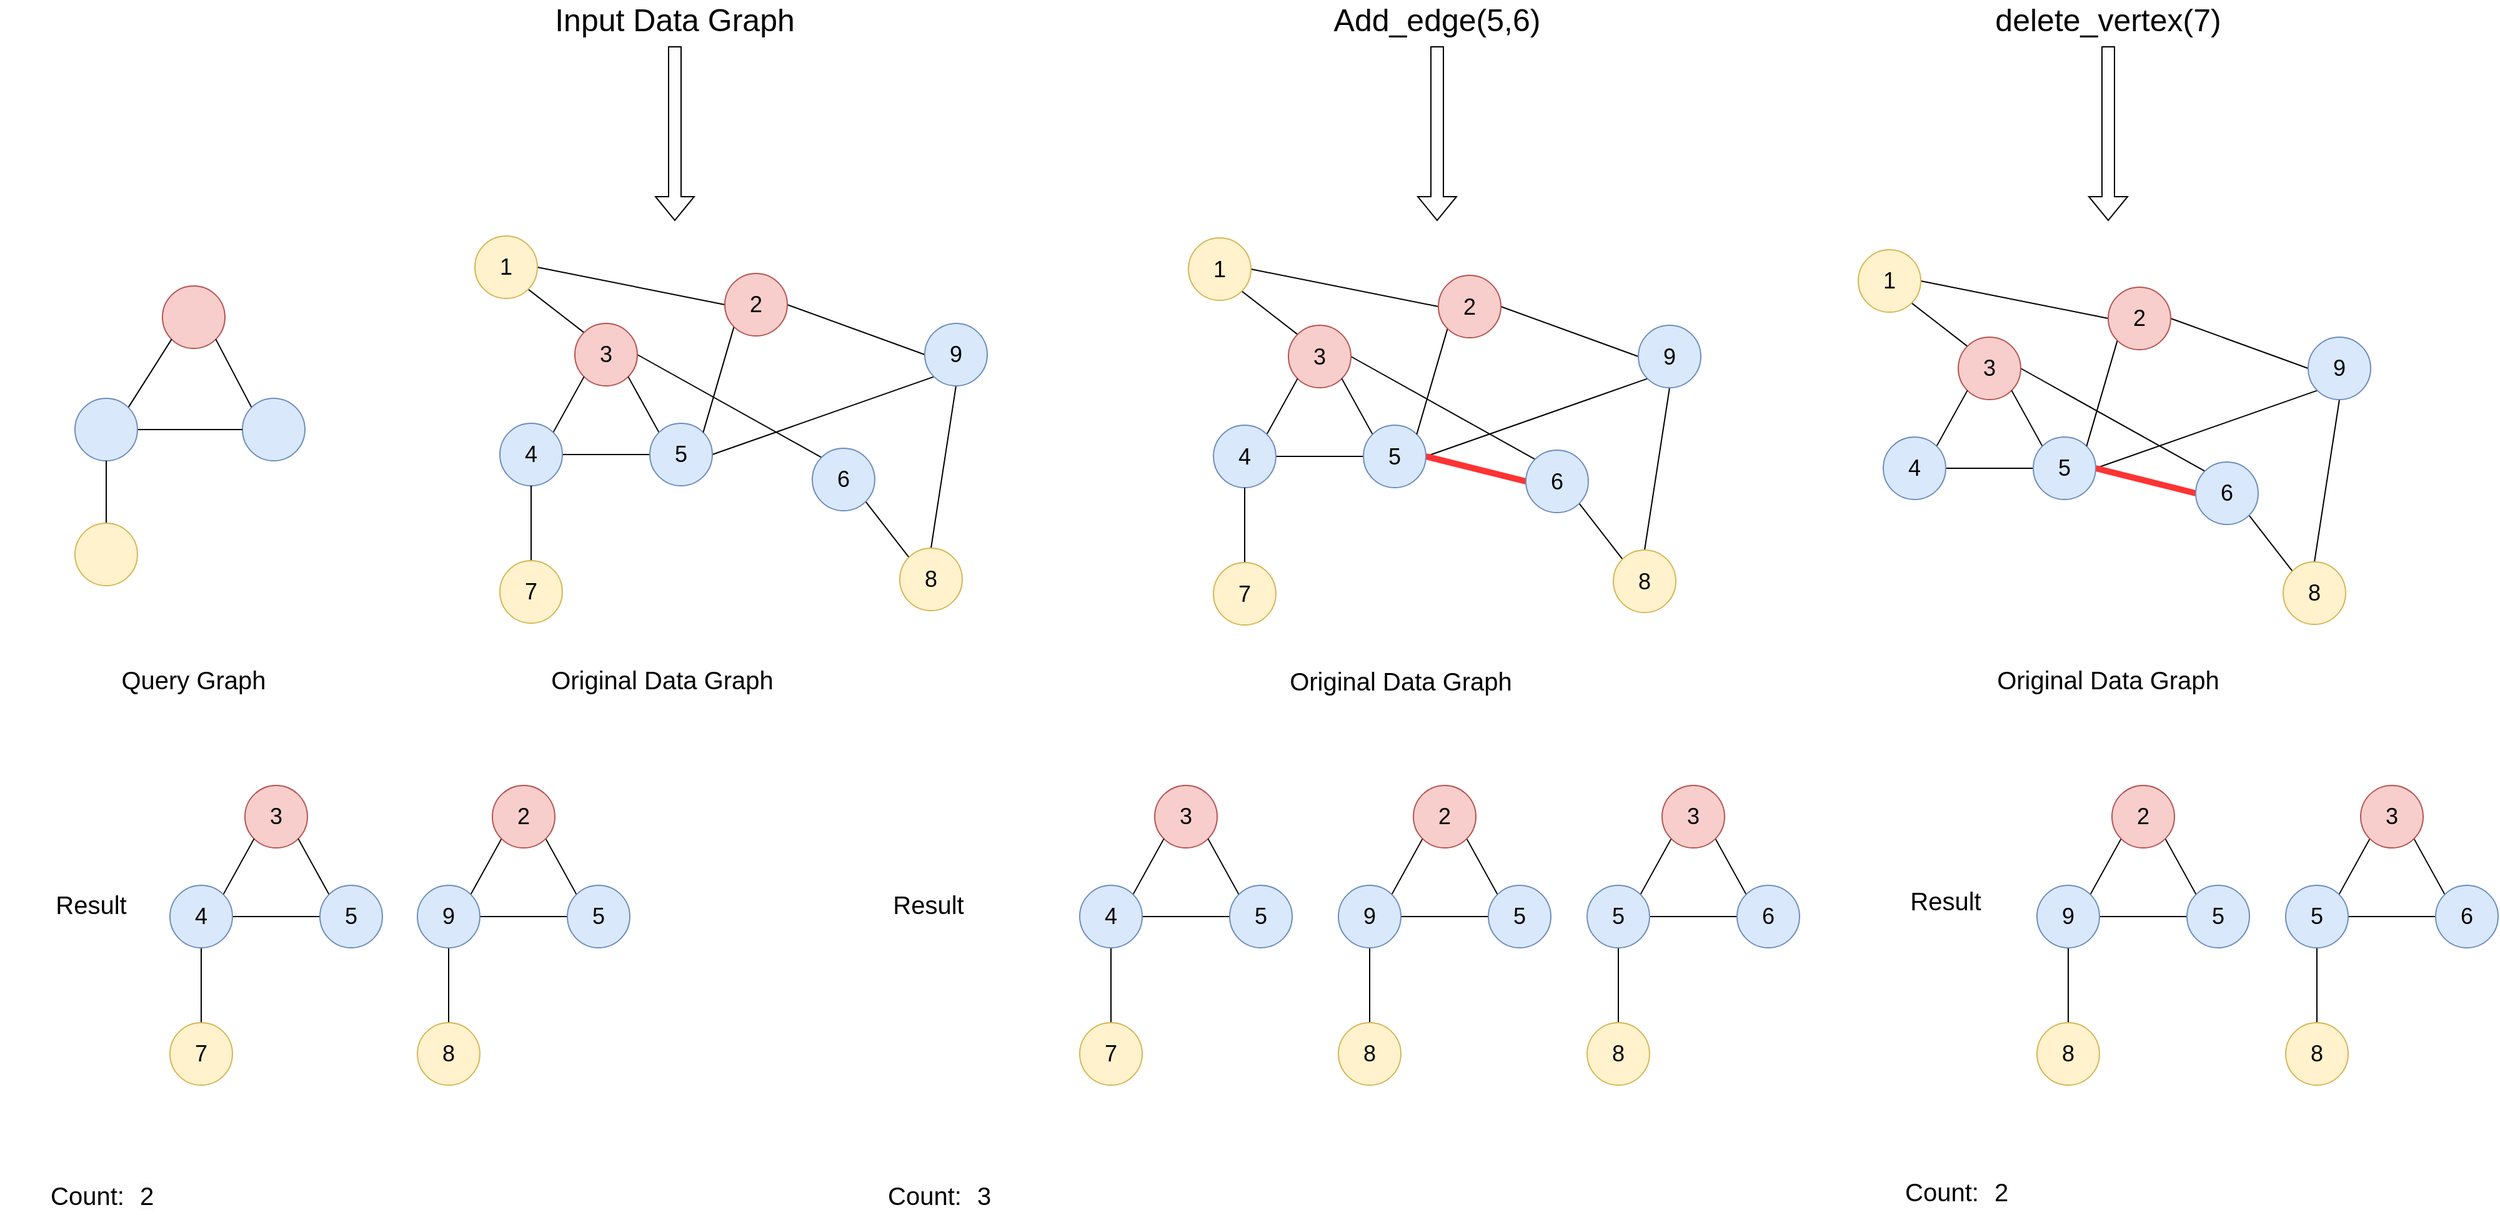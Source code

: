 <mxfile version="24.7.5">
  <diagram name="第 1 页" id="2A8hfoUkHPLYK8lWaR0H">
    <mxGraphModel dx="943" dy="705" grid="1" gridSize="10" guides="1" tooltips="1" connect="1" arrows="1" fold="1" page="1" pageScale="1" pageWidth="827" pageHeight="1169" math="0" shadow="0">
      <root>
        <mxCell id="0" />
        <mxCell id="1" parent="0" />
        <mxCell id="3sjhn8kAWHoQyI4SQKc3-1" value="" style="ellipse;whiteSpace=wrap;html=1;aspect=fixed;fillColor=#f8cecc;strokeColor=#b85450;" parent="1" vertex="1">
          <mxGeometry x="300" y="230" width="50" height="50" as="geometry" />
        </mxCell>
        <mxCell id="3sjhn8kAWHoQyI4SQKc3-6" style="rounded=0;orthogonalLoop=1;jettySize=auto;html=1;exitX=0;exitY=0;exitDx=0;exitDy=0;entryX=1;entryY=1;entryDx=0;entryDy=0;endArrow=none;endFill=0;" parent="1" source="3sjhn8kAWHoQyI4SQKc3-2" target="3sjhn8kAWHoQyI4SQKc3-1" edge="1">
          <mxGeometry relative="1" as="geometry" />
        </mxCell>
        <mxCell id="3sjhn8kAWHoQyI4SQKc3-2" value="" style="ellipse;whiteSpace=wrap;html=1;aspect=fixed;fillColor=#dae8fc;strokeColor=#6c8ebf;" parent="1" vertex="1">
          <mxGeometry x="364" y="320" width="50" height="50" as="geometry" />
        </mxCell>
        <mxCell id="3sjhn8kAWHoQyI4SQKc3-5" style="edgeStyle=orthogonalEdgeStyle;rounded=0;orthogonalLoop=1;jettySize=auto;html=1;exitX=1;exitY=0.5;exitDx=0;exitDy=0;entryX=0;entryY=0.5;entryDx=0;entryDy=0;endArrow=none;endFill=0;" parent="1" source="3sjhn8kAWHoQyI4SQKc3-4" target="3sjhn8kAWHoQyI4SQKc3-2" edge="1">
          <mxGeometry relative="1" as="geometry" />
        </mxCell>
        <mxCell id="3sjhn8kAWHoQyI4SQKc3-7" style="rounded=0;orthogonalLoop=1;jettySize=auto;html=1;exitX=1;exitY=0;exitDx=0;exitDy=0;entryX=0;entryY=1;entryDx=0;entryDy=0;endArrow=none;endFill=0;" parent="1" source="3sjhn8kAWHoQyI4SQKc3-4" target="3sjhn8kAWHoQyI4SQKc3-1" edge="1">
          <mxGeometry relative="1" as="geometry" />
        </mxCell>
        <mxCell id="3sjhn8kAWHoQyI4SQKc3-4" value="" style="ellipse;whiteSpace=wrap;html=1;aspect=fixed;fillColor=#dae8fc;strokeColor=#6c8ebf;" parent="1" vertex="1">
          <mxGeometry x="230" y="320" width="50" height="50" as="geometry" />
        </mxCell>
        <mxCell id="3sjhn8kAWHoQyI4SQKc3-9" style="edgeStyle=orthogonalEdgeStyle;rounded=0;orthogonalLoop=1;jettySize=auto;html=1;exitX=0.5;exitY=0;exitDx=0;exitDy=0;entryX=0.5;entryY=1;entryDx=0;entryDy=0;endArrow=none;endFill=0;" parent="1" source="3sjhn8kAWHoQyI4SQKc3-8" target="3sjhn8kAWHoQyI4SQKc3-4" edge="1">
          <mxGeometry relative="1" as="geometry" />
        </mxCell>
        <mxCell id="3sjhn8kAWHoQyI4SQKc3-8" value="" style="ellipse;whiteSpace=wrap;html=1;aspect=fixed;fillColor=#fff2cc;strokeColor=#d6b656;" parent="1" vertex="1">
          <mxGeometry x="230" y="420" width="50" height="50" as="geometry" />
        </mxCell>
        <mxCell id="3sjhn8kAWHoQyI4SQKc3-24" style="rounded=0;orthogonalLoop=1;jettySize=auto;html=1;exitX=1;exitY=0.5;exitDx=0;exitDy=0;entryX=0;entryY=0;entryDx=0;entryDy=0;endArrow=none;endFill=0;" parent="1" source="3sjhn8kAWHoQyI4SQKc3-11" target="3sjhn8kAWHoQyI4SQKc3-22" edge="1">
          <mxGeometry relative="1" as="geometry" />
        </mxCell>
        <mxCell id="3sjhn8kAWHoQyI4SQKc3-28" style="rounded=0;orthogonalLoop=1;jettySize=auto;html=1;exitX=0;exitY=0;exitDx=0;exitDy=0;entryX=1;entryY=1;entryDx=0;entryDy=0;endArrow=none;endFill=0;" parent="1" source="3sjhn8kAWHoQyI4SQKc3-11" target="3sjhn8kAWHoQyI4SQKc3-27" edge="1">
          <mxGeometry relative="1" as="geometry" />
        </mxCell>
        <mxCell id="3sjhn8kAWHoQyI4SQKc3-11" value="&lt;span style=&quot;font-size: 18px;&quot;&gt;3&lt;/span&gt;" style="ellipse;whiteSpace=wrap;html=1;aspect=fixed;fillColor=#f8cecc;strokeColor=#b85450;" parent="1" vertex="1">
          <mxGeometry x="630" y="260" width="50" height="50" as="geometry" />
        </mxCell>
        <mxCell id="3sjhn8kAWHoQyI4SQKc3-14" style="edgeStyle=orthogonalEdgeStyle;rounded=0;orthogonalLoop=1;jettySize=auto;html=1;exitX=1;exitY=0.5;exitDx=0;exitDy=0;entryX=0;entryY=0.5;entryDx=0;entryDy=0;endArrow=none;endFill=0;" parent="1" source="3sjhn8kAWHoQyI4SQKc3-12" target="3sjhn8kAWHoQyI4SQKc3-13" edge="1">
          <mxGeometry relative="1" as="geometry" />
        </mxCell>
        <mxCell id="3sjhn8kAWHoQyI4SQKc3-17" style="rounded=0;orthogonalLoop=1;jettySize=auto;html=1;exitX=1;exitY=0;exitDx=0;exitDy=0;entryX=0;entryY=1;entryDx=0;entryDy=0;endArrow=none;endFill=0;" parent="1" source="3sjhn8kAWHoQyI4SQKc3-12" target="3sjhn8kAWHoQyI4SQKc3-11" edge="1">
          <mxGeometry relative="1" as="geometry" />
        </mxCell>
        <mxCell id="3sjhn8kAWHoQyI4SQKc3-12" value="&lt;span style=&quot;font-size: 18px;&quot;&gt;4&lt;/span&gt;" style="ellipse;whiteSpace=wrap;html=1;aspect=fixed;fillColor=#dae8fc;strokeColor=#6c8ebf;" parent="1" vertex="1">
          <mxGeometry x="570" y="340" width="50" height="50" as="geometry" />
        </mxCell>
        <mxCell id="3sjhn8kAWHoQyI4SQKc3-15" style="rounded=0;orthogonalLoop=1;jettySize=auto;html=1;exitX=0;exitY=0;exitDx=0;exitDy=0;entryX=1;entryY=1;entryDx=0;entryDy=0;endArrow=none;endFill=0;" parent="1" source="3sjhn8kAWHoQyI4SQKc3-13" target="3sjhn8kAWHoQyI4SQKc3-11" edge="1">
          <mxGeometry relative="1" as="geometry" />
        </mxCell>
        <mxCell id="3sjhn8kAWHoQyI4SQKc3-44" style="rounded=0;orthogonalLoop=1;jettySize=auto;html=1;exitX=1;exitY=0.5;exitDx=0;exitDy=0;entryX=0;entryY=1;entryDx=0;entryDy=0;endArrow=none;endFill=0;" parent="1" source="3sjhn8kAWHoQyI4SQKc3-13" target="3sjhn8kAWHoQyI4SQKc3-42" edge="1">
          <mxGeometry relative="1" as="geometry" />
        </mxCell>
        <mxCell id="3sjhn8kAWHoQyI4SQKc3-13" value="&lt;span style=&quot;font-size: 18px;&quot;&gt;5&lt;/span&gt;" style="ellipse;whiteSpace=wrap;html=1;aspect=fixed;fillColor=#dae8fc;strokeColor=#6c8ebf;" parent="1" vertex="1">
          <mxGeometry x="690" y="340" width="50" height="50" as="geometry" />
        </mxCell>
        <mxCell id="3sjhn8kAWHoQyI4SQKc3-19" style="edgeStyle=orthogonalEdgeStyle;rounded=0;orthogonalLoop=1;jettySize=auto;html=1;exitX=0.5;exitY=0;exitDx=0;exitDy=0;entryX=0.5;entryY=1;entryDx=0;entryDy=0;endArrow=none;endFill=0;" parent="1" source="3sjhn8kAWHoQyI4SQKc3-18" target="3sjhn8kAWHoQyI4SQKc3-12" edge="1">
          <mxGeometry relative="1" as="geometry" />
        </mxCell>
        <mxCell id="3sjhn8kAWHoQyI4SQKc3-18" value="&lt;span style=&quot;font-size: 18px;&quot;&gt;7&lt;/span&gt;" style="ellipse;whiteSpace=wrap;html=1;aspect=fixed;fillColor=#fff2cc;strokeColor=#d6b656;" parent="1" vertex="1">
          <mxGeometry x="570" y="450" width="50" height="50" as="geometry" />
        </mxCell>
        <mxCell id="3sjhn8kAWHoQyI4SQKc3-144" style="rounded=0;orthogonalLoop=1;jettySize=auto;html=1;exitX=0;exitY=0;exitDx=0;exitDy=0;entryX=1;entryY=1;entryDx=0;entryDy=0;endArrow=none;endFill=0;" parent="1" source="3sjhn8kAWHoQyI4SQKc3-20" target="3sjhn8kAWHoQyI4SQKc3-22" edge="1">
          <mxGeometry relative="1" as="geometry" />
        </mxCell>
        <mxCell id="3sjhn8kAWHoQyI4SQKc3-145" style="rounded=0;orthogonalLoop=1;jettySize=auto;html=1;exitX=0.5;exitY=0;exitDx=0;exitDy=0;entryX=0.5;entryY=1;entryDx=0;entryDy=0;endArrow=none;endFill=0;" parent="1" source="3sjhn8kAWHoQyI4SQKc3-20" target="3sjhn8kAWHoQyI4SQKc3-42" edge="1">
          <mxGeometry relative="1" as="geometry" />
        </mxCell>
        <mxCell id="3sjhn8kAWHoQyI4SQKc3-20" value="&lt;span style=&quot;font-size: 18px;&quot;&gt;8&lt;/span&gt;" style="ellipse;whiteSpace=wrap;html=1;aspect=fixed;fillColor=#fff2cc;strokeColor=#d6b656;" parent="1" vertex="1">
          <mxGeometry x="890" y="440" width="50" height="50" as="geometry" />
        </mxCell>
        <mxCell id="3sjhn8kAWHoQyI4SQKc3-22" value="&lt;span style=&quot;font-size: 18px;&quot;&gt;6&lt;/span&gt;" style="ellipse;whiteSpace=wrap;html=1;aspect=fixed;fillColor=#dae8fc;strokeColor=#6c8ebf;" parent="1" vertex="1">
          <mxGeometry x="820" y="360" width="50" height="50" as="geometry" />
        </mxCell>
        <mxCell id="3sjhn8kAWHoQyI4SQKc3-25" value="&lt;font style=&quot;font-size: 20px;&quot;&gt;Query Graph&lt;/font&gt;" style="text;html=1;align=center;verticalAlign=middle;whiteSpace=wrap;rounded=0;" parent="1" vertex="1">
          <mxGeometry x="252" y="530" width="146" height="30" as="geometry" />
        </mxCell>
        <mxCell id="3sjhn8kAWHoQyI4SQKc3-26" value="&lt;font style=&quot;font-size: 20px;&quot;&gt;Original Data Graph&lt;/font&gt;" style="text;html=1;align=center;verticalAlign=middle;whiteSpace=wrap;rounded=0;" parent="1" vertex="1">
          <mxGeometry x="600" y="530" width="200" height="30" as="geometry" />
        </mxCell>
        <mxCell id="3sjhn8kAWHoQyI4SQKc3-31" style="rounded=0;orthogonalLoop=1;jettySize=auto;html=1;exitX=1;exitY=0.5;exitDx=0;exitDy=0;entryX=0;entryY=0.5;entryDx=0;entryDy=0;endArrow=none;endFill=0;" parent="1" source="3sjhn8kAWHoQyI4SQKc3-27" target="3sjhn8kAWHoQyI4SQKc3-30" edge="1">
          <mxGeometry relative="1" as="geometry" />
        </mxCell>
        <mxCell id="3sjhn8kAWHoQyI4SQKc3-27" value="&lt;font style=&quot;font-size: 18px;&quot;&gt;1&lt;/font&gt;" style="ellipse;whiteSpace=wrap;html=1;aspect=fixed;fillColor=#fff2cc;strokeColor=#d6b656;" parent="1" vertex="1">
          <mxGeometry x="550" y="190" width="50" height="50" as="geometry" />
        </mxCell>
        <mxCell id="3sjhn8kAWHoQyI4SQKc3-32" style="rounded=0;orthogonalLoop=1;jettySize=auto;html=1;exitX=0;exitY=1;exitDx=0;exitDy=0;entryX=1;entryY=0;entryDx=0;entryDy=0;endArrow=none;endFill=0;" parent="1" source="3sjhn8kAWHoQyI4SQKc3-30" target="3sjhn8kAWHoQyI4SQKc3-13" edge="1">
          <mxGeometry relative="1" as="geometry" />
        </mxCell>
        <mxCell id="3sjhn8kAWHoQyI4SQKc3-43" style="rounded=0;orthogonalLoop=1;jettySize=auto;html=1;exitX=1;exitY=0.5;exitDx=0;exitDy=0;entryX=0;entryY=0.5;entryDx=0;entryDy=0;endArrow=none;endFill=0;" parent="1" source="3sjhn8kAWHoQyI4SQKc3-30" target="3sjhn8kAWHoQyI4SQKc3-42" edge="1">
          <mxGeometry relative="1" as="geometry" />
        </mxCell>
        <mxCell id="3sjhn8kAWHoQyI4SQKc3-30" value="&lt;font style=&quot;font-size: 18px;&quot;&gt;2&lt;/font&gt;" style="ellipse;whiteSpace=wrap;html=1;aspect=fixed;fillColor=#f8cecc;strokeColor=#b85450;" parent="1" vertex="1">
          <mxGeometry x="750" y="220" width="50" height="50" as="geometry" />
        </mxCell>
        <mxCell id="3sjhn8kAWHoQyI4SQKc3-33" value="&lt;font style=&quot;font-size: 20px;&quot;&gt;Result&lt;/font&gt;" style="text;html=1;align=center;verticalAlign=middle;whiteSpace=wrap;rounded=0;" parent="1" vertex="1">
          <mxGeometry x="170" y="710" width="146" height="30" as="geometry" />
        </mxCell>
        <mxCell id="3sjhn8kAWHoQyI4SQKc3-34" value="&lt;span style=&quot;font-size: 18px;&quot;&gt;3&lt;/span&gt;" style="ellipse;whiteSpace=wrap;html=1;aspect=fixed;fillColor=#f8cecc;strokeColor=#b85450;" parent="1" vertex="1">
          <mxGeometry x="366" y="630" width="50" height="50" as="geometry" />
        </mxCell>
        <mxCell id="3sjhn8kAWHoQyI4SQKc3-38" style="edgeStyle=orthogonalEdgeStyle;rounded=0;orthogonalLoop=1;jettySize=auto;html=1;exitX=1;exitY=0.5;exitDx=0;exitDy=0;entryX=0;entryY=0.5;entryDx=0;entryDy=0;endArrow=none;endFill=0;" parent="1" source="3sjhn8kAWHoQyI4SQKc3-35" target="3sjhn8kAWHoQyI4SQKc3-36" edge="1">
          <mxGeometry relative="1" as="geometry" />
        </mxCell>
        <mxCell id="3sjhn8kAWHoQyI4SQKc3-40" style="rounded=0;orthogonalLoop=1;jettySize=auto;html=1;exitX=1;exitY=0;exitDx=0;exitDy=0;entryX=0;entryY=1;entryDx=0;entryDy=0;endArrow=none;endFill=0;" parent="1" source="3sjhn8kAWHoQyI4SQKc3-35" target="3sjhn8kAWHoQyI4SQKc3-34" edge="1">
          <mxGeometry relative="1" as="geometry" />
        </mxCell>
        <mxCell id="3sjhn8kAWHoQyI4SQKc3-41" style="edgeStyle=orthogonalEdgeStyle;rounded=0;orthogonalLoop=1;jettySize=auto;html=1;exitX=0.5;exitY=1;exitDx=0;exitDy=0;endArrow=none;endFill=0;" parent="1" source="3sjhn8kAWHoQyI4SQKc3-35" target="3sjhn8kAWHoQyI4SQKc3-37" edge="1">
          <mxGeometry relative="1" as="geometry" />
        </mxCell>
        <mxCell id="3sjhn8kAWHoQyI4SQKc3-35" value="&lt;span style=&quot;font-size: 18px;&quot;&gt;4&lt;/span&gt;" style="ellipse;whiteSpace=wrap;html=1;aspect=fixed;fillColor=#dae8fc;strokeColor=#6c8ebf;" parent="1" vertex="1">
          <mxGeometry x="306" y="710" width="50" height="50" as="geometry" />
        </mxCell>
        <mxCell id="3sjhn8kAWHoQyI4SQKc3-39" style="rounded=0;orthogonalLoop=1;jettySize=auto;html=1;exitX=0;exitY=0;exitDx=0;exitDy=0;entryX=1;entryY=1;entryDx=0;entryDy=0;endArrow=none;endFill=0;" parent="1" source="3sjhn8kAWHoQyI4SQKc3-36" target="3sjhn8kAWHoQyI4SQKc3-34" edge="1">
          <mxGeometry relative="1" as="geometry" />
        </mxCell>
        <mxCell id="3sjhn8kAWHoQyI4SQKc3-36" value="&lt;span style=&quot;font-size: 18px;&quot;&gt;5&lt;/span&gt;" style="ellipse;whiteSpace=wrap;html=1;aspect=fixed;fillColor=#dae8fc;strokeColor=#6c8ebf;" parent="1" vertex="1">
          <mxGeometry x="426" y="710" width="50" height="50" as="geometry" />
        </mxCell>
        <mxCell id="3sjhn8kAWHoQyI4SQKc3-37" value="&lt;span style=&quot;font-size: 18px;&quot;&gt;7&lt;/span&gt;" style="ellipse;whiteSpace=wrap;html=1;aspect=fixed;fillColor=#fff2cc;strokeColor=#d6b656;" parent="1" vertex="1">
          <mxGeometry x="306" y="820" width="50" height="50" as="geometry" />
        </mxCell>
        <mxCell id="3sjhn8kAWHoQyI4SQKc3-42" value="&lt;span style=&quot;font-size: 18px;&quot;&gt;9&lt;/span&gt;" style="ellipse;whiteSpace=wrap;html=1;aspect=fixed;fillColor=#dae8fc;strokeColor=#6c8ebf;" parent="1" vertex="1">
          <mxGeometry x="910" y="260" width="50" height="50" as="geometry" />
        </mxCell>
        <mxCell id="3sjhn8kAWHoQyI4SQKc3-49" style="edgeStyle=orthogonalEdgeStyle;rounded=0;orthogonalLoop=1;jettySize=auto;html=1;exitX=1;exitY=0.5;exitDx=0;exitDy=0;entryX=0;entryY=0.5;entryDx=0;entryDy=0;endArrow=none;endFill=0;" parent="1" source="3sjhn8kAWHoQyI4SQKc3-45" target="3sjhn8kAWHoQyI4SQKc3-48" edge="1">
          <mxGeometry relative="1" as="geometry" />
        </mxCell>
        <mxCell id="3sjhn8kAWHoQyI4SQKc3-51" style="rounded=0;orthogonalLoop=1;jettySize=auto;html=1;exitX=1;exitY=0;exitDx=0;exitDy=0;entryX=0;entryY=1;entryDx=0;entryDy=0;endArrow=none;endFill=0;" parent="1" source="3sjhn8kAWHoQyI4SQKc3-45" target="3sjhn8kAWHoQyI4SQKc3-47" edge="1">
          <mxGeometry relative="1" as="geometry" />
        </mxCell>
        <mxCell id="3sjhn8kAWHoQyI4SQKc3-52" style="edgeStyle=orthogonalEdgeStyle;rounded=0;orthogonalLoop=1;jettySize=auto;html=1;exitX=0.5;exitY=1;exitDx=0;exitDy=0;entryX=0.5;entryY=0;entryDx=0;entryDy=0;endArrow=none;endFill=0;" parent="1" source="3sjhn8kAWHoQyI4SQKc3-45" target="3sjhn8kAWHoQyI4SQKc3-46" edge="1">
          <mxGeometry relative="1" as="geometry" />
        </mxCell>
        <mxCell id="3sjhn8kAWHoQyI4SQKc3-45" value="&lt;span style=&quot;font-size: 18px;&quot;&gt;9&lt;/span&gt;" style="ellipse;whiteSpace=wrap;html=1;aspect=fixed;fillColor=#dae8fc;strokeColor=#6c8ebf;" parent="1" vertex="1">
          <mxGeometry x="504" y="710" width="50" height="50" as="geometry" />
        </mxCell>
        <mxCell id="3sjhn8kAWHoQyI4SQKc3-46" value="&lt;span style=&quot;font-size: 18px;&quot;&gt;8&lt;/span&gt;" style="ellipse;whiteSpace=wrap;html=1;aspect=fixed;fillColor=#fff2cc;strokeColor=#d6b656;" parent="1" vertex="1">
          <mxGeometry x="504" y="820" width="50" height="50" as="geometry" />
        </mxCell>
        <mxCell id="3sjhn8kAWHoQyI4SQKc3-50" style="rounded=0;orthogonalLoop=1;jettySize=auto;html=1;exitX=1;exitY=1;exitDx=0;exitDy=0;entryX=0;entryY=0;entryDx=0;entryDy=0;endArrow=none;endFill=0;" parent="1" source="3sjhn8kAWHoQyI4SQKc3-47" target="3sjhn8kAWHoQyI4SQKc3-48" edge="1">
          <mxGeometry relative="1" as="geometry" />
        </mxCell>
        <mxCell id="3sjhn8kAWHoQyI4SQKc3-47" value="&lt;font style=&quot;font-size: 18px;&quot;&gt;2&lt;/font&gt;" style="ellipse;whiteSpace=wrap;html=1;aspect=fixed;fillColor=#f8cecc;strokeColor=#b85450;" parent="1" vertex="1">
          <mxGeometry x="564" y="630" width="50" height="50" as="geometry" />
        </mxCell>
        <mxCell id="3sjhn8kAWHoQyI4SQKc3-48" value="&lt;span style=&quot;font-size: 18px;&quot;&gt;5&lt;/span&gt;" style="ellipse;whiteSpace=wrap;html=1;aspect=fixed;fillColor=#dae8fc;strokeColor=#6c8ebf;" parent="1" vertex="1">
          <mxGeometry x="624" y="710" width="50" height="50" as="geometry" />
        </mxCell>
        <mxCell id="3sjhn8kAWHoQyI4SQKc3-53" value="&lt;font style=&quot;font-size: 20px;&quot;&gt;Count:&lt;/font&gt;" style="text;html=1;align=center;verticalAlign=middle;whiteSpace=wrap;rounded=0;" parent="1" vertex="1">
          <mxGeometry x="210" y="943" width="60" height="30" as="geometry" />
        </mxCell>
        <mxCell id="3sjhn8kAWHoQyI4SQKc3-54" value="&lt;span style=&quot;color: rgb(0, 0, 0); font-family: Helvetica; font-size: 20px; font-style: normal; font-variant-ligatures: normal; font-variant-caps: normal; font-weight: 400; letter-spacing: normal; orphans: 2; text-align: center; text-indent: 0px; text-transform: none; widows: 2; word-spacing: 0px; -webkit-text-stroke-width: 0px; white-space: normal; background-color: rgb(251, 251, 251); text-decoration-thickness: initial; text-decoration-style: initial; text-decoration-color: initial; display: inline !important; float: none;&quot;&gt;2&lt;/span&gt;" style="text;whiteSpace=wrap;html=1;" parent="1" vertex="1">
          <mxGeometry x="280" y="940" width="50" height="30" as="geometry" />
        </mxCell>
        <mxCell id="3sjhn8kAWHoQyI4SQKc3-70" value="&lt;font style=&quot;font-size: 20px;&quot;&gt;Original Data Graph&lt;/font&gt;" style="text;html=1;align=center;verticalAlign=middle;whiteSpace=wrap;rounded=0;" parent="1" vertex="1">
          <mxGeometry x="1191" y="530.5" width="200" height="30" as="geometry" />
        </mxCell>
        <mxCell id="3sjhn8kAWHoQyI4SQKc3-78" value="" style="shape=flexArrow;endArrow=classic;html=1;rounded=0;strokeColor=default;" parent="1" edge="1">
          <mxGeometry width="50" height="50" relative="1" as="geometry">
            <mxPoint x="710" y="38" as="sourcePoint" />
            <mxPoint x="710" y="178" as="targetPoint" />
          </mxGeometry>
        </mxCell>
        <mxCell id="3sjhn8kAWHoQyI4SQKc3-79" value="&lt;font style=&quot;font-size: 25px;&quot;&gt;Input Data Graph&lt;/font&gt;" style="text;html=1;align=center;verticalAlign=middle;whiteSpace=wrap;rounded=0;" parent="1" vertex="1">
          <mxGeometry x="610" y="1" width="200" height="30" as="geometry" />
        </mxCell>
        <mxCell id="3sjhn8kAWHoQyI4SQKc3-80" value="" style="shape=flexArrow;endArrow=classic;html=1;rounded=0;strokeColor=default;" parent="1" edge="1">
          <mxGeometry width="50" height="50" relative="1" as="geometry">
            <mxPoint x="1320" y="38" as="sourcePoint" />
            <mxPoint x="1320" y="178" as="targetPoint" />
          </mxGeometry>
        </mxCell>
        <mxCell id="3sjhn8kAWHoQyI4SQKc3-81" value="&lt;font style=&quot;font-size: 25px;&quot;&gt;Add_edge(5,6)&lt;/font&gt;" style="text;html=1;align=center;verticalAlign=middle;whiteSpace=wrap;rounded=0;" parent="1" vertex="1">
          <mxGeometry x="1220" y="1" width="200" height="30" as="geometry" />
        </mxCell>
        <mxCell id="3sjhn8kAWHoQyI4SQKc3-84" value="&lt;font style=&quot;font-size: 20px;&quot;&gt;Result&lt;/font&gt;" style="text;html=1;align=center;verticalAlign=middle;whiteSpace=wrap;rounded=0;" parent="1" vertex="1">
          <mxGeometry x="840" y="710" width="146" height="30" as="geometry" />
        </mxCell>
        <mxCell id="3sjhn8kAWHoQyI4SQKc3-85" value="&lt;span style=&quot;font-size: 18px;&quot;&gt;3&lt;/span&gt;" style="ellipse;whiteSpace=wrap;html=1;aspect=fixed;fillColor=#f8cecc;strokeColor=#b85450;" parent="1" vertex="1">
          <mxGeometry x="1094" y="630" width="50" height="50" as="geometry" />
        </mxCell>
        <mxCell id="3sjhn8kAWHoQyI4SQKc3-86" style="edgeStyle=orthogonalEdgeStyle;rounded=0;orthogonalLoop=1;jettySize=auto;html=1;exitX=1;exitY=0.5;exitDx=0;exitDy=0;entryX=0;entryY=0.5;entryDx=0;entryDy=0;endArrow=none;endFill=0;" parent="1" source="3sjhn8kAWHoQyI4SQKc3-89" target="3sjhn8kAWHoQyI4SQKc3-91" edge="1">
          <mxGeometry relative="1" as="geometry" />
        </mxCell>
        <mxCell id="3sjhn8kAWHoQyI4SQKc3-87" style="rounded=0;orthogonalLoop=1;jettySize=auto;html=1;exitX=1;exitY=0;exitDx=0;exitDy=0;entryX=0;entryY=1;entryDx=0;entryDy=0;endArrow=none;endFill=0;" parent="1" source="3sjhn8kAWHoQyI4SQKc3-89" target="3sjhn8kAWHoQyI4SQKc3-85" edge="1">
          <mxGeometry relative="1" as="geometry" />
        </mxCell>
        <mxCell id="3sjhn8kAWHoQyI4SQKc3-88" style="edgeStyle=orthogonalEdgeStyle;rounded=0;orthogonalLoop=1;jettySize=auto;html=1;exitX=0.5;exitY=1;exitDx=0;exitDy=0;endArrow=none;endFill=0;" parent="1" source="3sjhn8kAWHoQyI4SQKc3-89" target="3sjhn8kAWHoQyI4SQKc3-92" edge="1">
          <mxGeometry relative="1" as="geometry" />
        </mxCell>
        <mxCell id="3sjhn8kAWHoQyI4SQKc3-89" value="&lt;span style=&quot;font-size: 18px;&quot;&gt;4&lt;/span&gt;" style="ellipse;whiteSpace=wrap;html=1;aspect=fixed;fillColor=#dae8fc;strokeColor=#6c8ebf;" parent="1" vertex="1">
          <mxGeometry x="1034" y="710" width="50" height="50" as="geometry" />
        </mxCell>
        <mxCell id="3sjhn8kAWHoQyI4SQKc3-90" style="rounded=0;orthogonalLoop=1;jettySize=auto;html=1;exitX=0;exitY=0;exitDx=0;exitDy=0;entryX=1;entryY=1;entryDx=0;entryDy=0;endArrow=none;endFill=0;" parent="1" source="3sjhn8kAWHoQyI4SQKc3-91" target="3sjhn8kAWHoQyI4SQKc3-85" edge="1">
          <mxGeometry relative="1" as="geometry" />
        </mxCell>
        <mxCell id="3sjhn8kAWHoQyI4SQKc3-91" value="&lt;span style=&quot;font-size: 18px;&quot;&gt;5&lt;/span&gt;" style="ellipse;whiteSpace=wrap;html=1;aspect=fixed;fillColor=#dae8fc;strokeColor=#6c8ebf;" parent="1" vertex="1">
          <mxGeometry x="1154" y="710" width="50" height="50" as="geometry" />
        </mxCell>
        <mxCell id="3sjhn8kAWHoQyI4SQKc3-92" value="&lt;span style=&quot;font-size: 18px;&quot;&gt;7&lt;/span&gt;" style="ellipse;whiteSpace=wrap;html=1;aspect=fixed;fillColor=#fff2cc;strokeColor=#d6b656;" parent="1" vertex="1">
          <mxGeometry x="1034" y="820" width="50" height="50" as="geometry" />
        </mxCell>
        <mxCell id="3sjhn8kAWHoQyI4SQKc3-93" style="edgeStyle=orthogonalEdgeStyle;rounded=0;orthogonalLoop=1;jettySize=auto;html=1;exitX=1;exitY=0.5;exitDx=0;exitDy=0;entryX=0;entryY=0.5;entryDx=0;entryDy=0;endArrow=none;endFill=0;" parent="1" source="3sjhn8kAWHoQyI4SQKc3-96" target="3sjhn8kAWHoQyI4SQKc3-100" edge="1">
          <mxGeometry relative="1" as="geometry" />
        </mxCell>
        <mxCell id="3sjhn8kAWHoQyI4SQKc3-94" style="rounded=0;orthogonalLoop=1;jettySize=auto;html=1;exitX=1;exitY=0;exitDx=0;exitDy=0;entryX=0;entryY=1;entryDx=0;entryDy=0;endArrow=none;endFill=0;" parent="1" source="3sjhn8kAWHoQyI4SQKc3-96" target="3sjhn8kAWHoQyI4SQKc3-99" edge="1">
          <mxGeometry relative="1" as="geometry" />
        </mxCell>
        <mxCell id="3sjhn8kAWHoQyI4SQKc3-95" style="edgeStyle=orthogonalEdgeStyle;rounded=0;orthogonalLoop=1;jettySize=auto;html=1;exitX=0.5;exitY=1;exitDx=0;exitDy=0;entryX=0.5;entryY=0;entryDx=0;entryDy=0;endArrow=none;endFill=0;" parent="1" source="3sjhn8kAWHoQyI4SQKc3-96" target="3sjhn8kAWHoQyI4SQKc3-97" edge="1">
          <mxGeometry relative="1" as="geometry" />
        </mxCell>
        <mxCell id="3sjhn8kAWHoQyI4SQKc3-96" value="&lt;span style=&quot;font-size: 18px;&quot;&gt;9&lt;/span&gt;" style="ellipse;whiteSpace=wrap;html=1;aspect=fixed;fillColor=#dae8fc;strokeColor=#6c8ebf;" parent="1" vertex="1">
          <mxGeometry x="1241" y="710" width="50" height="50" as="geometry" />
        </mxCell>
        <mxCell id="3sjhn8kAWHoQyI4SQKc3-97" value="&lt;span style=&quot;font-size: 18px;&quot;&gt;8&lt;/span&gt;" style="ellipse;whiteSpace=wrap;html=1;aspect=fixed;fillColor=#fff2cc;strokeColor=#d6b656;" parent="1" vertex="1">
          <mxGeometry x="1241" y="820" width="50" height="50" as="geometry" />
        </mxCell>
        <mxCell id="3sjhn8kAWHoQyI4SQKc3-98" style="rounded=0;orthogonalLoop=1;jettySize=auto;html=1;exitX=1;exitY=1;exitDx=0;exitDy=0;entryX=0;entryY=0;entryDx=0;entryDy=0;endArrow=none;endFill=0;" parent="1" source="3sjhn8kAWHoQyI4SQKc3-99" target="3sjhn8kAWHoQyI4SQKc3-100" edge="1">
          <mxGeometry relative="1" as="geometry" />
        </mxCell>
        <mxCell id="3sjhn8kAWHoQyI4SQKc3-99" value="&lt;font style=&quot;font-size: 18px;&quot;&gt;2&lt;/font&gt;" style="ellipse;whiteSpace=wrap;html=1;aspect=fixed;fillColor=#f8cecc;strokeColor=#b85450;" parent="1" vertex="1">
          <mxGeometry x="1301" y="630" width="50" height="50" as="geometry" />
        </mxCell>
        <mxCell id="3sjhn8kAWHoQyI4SQKc3-100" value="&lt;span style=&quot;font-size: 18px;&quot;&gt;5&lt;/span&gt;" style="ellipse;whiteSpace=wrap;html=1;aspect=fixed;fillColor=#dae8fc;strokeColor=#6c8ebf;" parent="1" vertex="1">
          <mxGeometry x="1361" y="710" width="50" height="50" as="geometry" />
        </mxCell>
        <mxCell id="3sjhn8kAWHoQyI4SQKc3-101" value="&lt;font style=&quot;font-size: 20px;&quot;&gt;Count:&lt;/font&gt;" style="text;html=1;align=center;verticalAlign=middle;whiteSpace=wrap;rounded=0;" parent="1" vertex="1">
          <mxGeometry x="880" y="943" width="60" height="30" as="geometry" />
        </mxCell>
        <mxCell id="3sjhn8kAWHoQyI4SQKc3-102" value="&lt;div style=&quot;text-align: center;&quot;&gt;&lt;span style=&quot;background-color: initial; font-size: 20px;&quot;&gt;3&lt;/span&gt;&lt;/div&gt;" style="text;whiteSpace=wrap;html=1;" parent="1" vertex="1">
          <mxGeometry x="950" y="940" width="50" height="30" as="geometry" />
        </mxCell>
        <mxCell id="3sjhn8kAWHoQyI4SQKc3-103" style="edgeStyle=orthogonalEdgeStyle;rounded=0;orthogonalLoop=1;jettySize=auto;html=1;exitX=1;exitY=0.5;exitDx=0;exitDy=0;entryX=0;entryY=0.5;entryDx=0;entryDy=0;endArrow=none;endFill=0;" parent="1" source="3sjhn8kAWHoQyI4SQKc3-106" target="3sjhn8kAWHoQyI4SQKc3-110" edge="1">
          <mxGeometry relative="1" as="geometry" />
        </mxCell>
        <mxCell id="3sjhn8kAWHoQyI4SQKc3-104" style="rounded=0;orthogonalLoop=1;jettySize=auto;html=1;exitX=1;exitY=0;exitDx=0;exitDy=0;entryX=0;entryY=1;entryDx=0;entryDy=0;endArrow=none;endFill=0;" parent="1" source="3sjhn8kAWHoQyI4SQKc3-106" target="3sjhn8kAWHoQyI4SQKc3-109" edge="1">
          <mxGeometry relative="1" as="geometry" />
        </mxCell>
        <mxCell id="3sjhn8kAWHoQyI4SQKc3-105" style="edgeStyle=orthogonalEdgeStyle;rounded=0;orthogonalLoop=1;jettySize=auto;html=1;exitX=0.5;exitY=1;exitDx=0;exitDy=0;entryX=0.5;entryY=0;entryDx=0;entryDy=0;endArrow=none;endFill=0;" parent="1" source="3sjhn8kAWHoQyI4SQKc3-106" target="3sjhn8kAWHoQyI4SQKc3-107" edge="1">
          <mxGeometry relative="1" as="geometry" />
        </mxCell>
        <mxCell id="3sjhn8kAWHoQyI4SQKc3-106" value="&lt;span style=&quot;font-size: 18px;&quot;&gt;5&lt;/span&gt;" style="ellipse;whiteSpace=wrap;html=1;aspect=fixed;fillColor=#dae8fc;strokeColor=#6c8ebf;" parent="1" vertex="1">
          <mxGeometry x="1440" y="710" width="50" height="50" as="geometry" />
        </mxCell>
        <mxCell id="3sjhn8kAWHoQyI4SQKc3-107" value="&lt;span style=&quot;font-size: 18px;&quot;&gt;8&lt;/span&gt;" style="ellipse;whiteSpace=wrap;html=1;aspect=fixed;fillColor=#fff2cc;strokeColor=#d6b656;" parent="1" vertex="1">
          <mxGeometry x="1440" y="820" width="50" height="50" as="geometry" />
        </mxCell>
        <mxCell id="3sjhn8kAWHoQyI4SQKc3-108" style="rounded=0;orthogonalLoop=1;jettySize=auto;html=1;exitX=1;exitY=1;exitDx=0;exitDy=0;entryX=0;entryY=0;entryDx=0;entryDy=0;endArrow=none;endFill=0;" parent="1" source="3sjhn8kAWHoQyI4SQKc3-109" target="3sjhn8kAWHoQyI4SQKc3-110" edge="1">
          <mxGeometry relative="1" as="geometry" />
        </mxCell>
        <mxCell id="3sjhn8kAWHoQyI4SQKc3-109" value="&lt;font style=&quot;font-size: 18px;&quot;&gt;3&lt;/font&gt;" style="ellipse;whiteSpace=wrap;html=1;aspect=fixed;fillColor=#f8cecc;strokeColor=#b85450;" parent="1" vertex="1">
          <mxGeometry x="1500" y="630" width="50" height="50" as="geometry" />
        </mxCell>
        <mxCell id="3sjhn8kAWHoQyI4SQKc3-110" value="&lt;span style=&quot;font-size: 18px;&quot;&gt;6&lt;/span&gt;" style="ellipse;whiteSpace=wrap;html=1;aspect=fixed;fillColor=#dae8fc;strokeColor=#6c8ebf;" parent="1" vertex="1">
          <mxGeometry x="1560" y="710" width="50" height="50" as="geometry" />
        </mxCell>
        <mxCell id="3sjhn8kAWHoQyI4SQKc3-127" value="&lt;font style=&quot;font-size: 20px;&quot;&gt;Original Data Graph&lt;/font&gt;" style="text;html=1;align=center;verticalAlign=middle;whiteSpace=wrap;rounded=0;" parent="1" vertex="1">
          <mxGeometry x="1757" y="530" width="200" height="30" as="geometry" />
        </mxCell>
        <mxCell id="3sjhn8kAWHoQyI4SQKc3-134" value="" style="shape=flexArrow;endArrow=classic;html=1;rounded=0;strokeColor=default;" parent="1" edge="1">
          <mxGeometry width="50" height="50" relative="1" as="geometry">
            <mxPoint x="1857" y="38" as="sourcePoint" />
            <mxPoint x="1857" y="178" as="targetPoint" />
          </mxGeometry>
        </mxCell>
        <mxCell id="3sjhn8kAWHoQyI4SQKc3-135" value="&lt;font style=&quot;font-size: 25px;&quot;&gt;delete_vertex(7)&lt;/font&gt;" style="text;html=1;align=center;verticalAlign=middle;whiteSpace=wrap;rounded=0;" parent="1" vertex="1">
          <mxGeometry x="1757" y="1" width="200" height="30" as="geometry" />
        </mxCell>
        <mxCell id="3sjhn8kAWHoQyI4SQKc3-146" style="rounded=0;orthogonalLoop=1;jettySize=auto;html=1;exitX=1;exitY=0.5;exitDx=0;exitDy=0;entryX=0;entryY=0;entryDx=0;entryDy=0;endArrow=none;endFill=0;" parent="1" source="3sjhn8kAWHoQyI4SQKc3-148" target="3sjhn8kAWHoQyI4SQKc3-160" edge="1">
          <mxGeometry relative="1" as="geometry" />
        </mxCell>
        <mxCell id="3sjhn8kAWHoQyI4SQKc3-147" style="rounded=0;orthogonalLoop=1;jettySize=auto;html=1;exitX=0;exitY=0;exitDx=0;exitDy=0;entryX=1;entryY=1;entryDx=0;entryDy=0;endArrow=none;endFill=0;" parent="1" source="3sjhn8kAWHoQyI4SQKc3-148" target="3sjhn8kAWHoQyI4SQKc3-162" edge="1">
          <mxGeometry relative="1" as="geometry" />
        </mxCell>
        <mxCell id="3sjhn8kAWHoQyI4SQKc3-148" value="&lt;span style=&quot;font-size: 18px;&quot;&gt;3&lt;/span&gt;" style="ellipse;whiteSpace=wrap;html=1;aspect=fixed;fillColor=#f8cecc;strokeColor=#b85450;" parent="1" vertex="1">
          <mxGeometry x="1201" y="261.5" width="50" height="50" as="geometry" />
        </mxCell>
        <mxCell id="3sjhn8kAWHoQyI4SQKc3-149" style="edgeStyle=orthogonalEdgeStyle;rounded=0;orthogonalLoop=1;jettySize=auto;html=1;exitX=1;exitY=0.5;exitDx=0;exitDy=0;entryX=0;entryY=0.5;entryDx=0;entryDy=0;endArrow=none;endFill=0;" parent="1" source="3sjhn8kAWHoQyI4SQKc3-151" target="3sjhn8kAWHoQyI4SQKc3-154" edge="1">
          <mxGeometry relative="1" as="geometry" />
        </mxCell>
        <mxCell id="3sjhn8kAWHoQyI4SQKc3-150" style="rounded=0;orthogonalLoop=1;jettySize=auto;html=1;exitX=1;exitY=0;exitDx=0;exitDy=0;entryX=0;entryY=1;entryDx=0;entryDy=0;endArrow=none;endFill=0;" parent="1" source="3sjhn8kAWHoQyI4SQKc3-151" target="3sjhn8kAWHoQyI4SQKc3-148" edge="1">
          <mxGeometry relative="1" as="geometry" />
        </mxCell>
        <mxCell id="3sjhn8kAWHoQyI4SQKc3-151" value="&lt;span style=&quot;font-size: 18px;&quot;&gt;4&lt;/span&gt;" style="ellipse;whiteSpace=wrap;html=1;aspect=fixed;fillColor=#dae8fc;strokeColor=#6c8ebf;" parent="1" vertex="1">
          <mxGeometry x="1141" y="341.5" width="50" height="50" as="geometry" />
        </mxCell>
        <mxCell id="3sjhn8kAWHoQyI4SQKc3-152" style="rounded=0;orthogonalLoop=1;jettySize=auto;html=1;exitX=0;exitY=0;exitDx=0;exitDy=0;entryX=1;entryY=1;entryDx=0;entryDy=0;endArrow=none;endFill=0;" parent="1" source="3sjhn8kAWHoQyI4SQKc3-154" target="3sjhn8kAWHoQyI4SQKc3-148" edge="1">
          <mxGeometry relative="1" as="geometry" />
        </mxCell>
        <mxCell id="3sjhn8kAWHoQyI4SQKc3-153" style="rounded=0;orthogonalLoop=1;jettySize=auto;html=1;exitX=1;exitY=0.5;exitDx=0;exitDy=0;entryX=0;entryY=1;entryDx=0;entryDy=0;endArrow=none;endFill=0;" parent="1" source="3sjhn8kAWHoQyI4SQKc3-154" target="3sjhn8kAWHoQyI4SQKc3-166" edge="1">
          <mxGeometry relative="1" as="geometry" />
        </mxCell>
        <mxCell id="3sjhn8kAWHoQyI4SQKc3-167" style="rounded=0;orthogonalLoop=1;jettySize=auto;html=1;exitX=1;exitY=0.5;exitDx=0;exitDy=0;entryX=0;entryY=0.5;entryDx=0;entryDy=0;endArrow=none;endFill=0;strokeWidth=5;strokeColor=#FF3333;" parent="1" source="3sjhn8kAWHoQyI4SQKc3-154" target="3sjhn8kAWHoQyI4SQKc3-160" edge="1">
          <mxGeometry relative="1" as="geometry" />
        </mxCell>
        <mxCell id="3sjhn8kAWHoQyI4SQKc3-154" value="&lt;span style=&quot;font-size: 18px;&quot;&gt;5&lt;/span&gt;" style="ellipse;whiteSpace=wrap;html=1;aspect=fixed;fillColor=#dae8fc;strokeColor=#6c8ebf;" parent="1" vertex="1">
          <mxGeometry x="1261" y="341.5" width="50" height="50" as="geometry" />
        </mxCell>
        <mxCell id="3sjhn8kAWHoQyI4SQKc3-155" style="edgeStyle=orthogonalEdgeStyle;rounded=0;orthogonalLoop=1;jettySize=auto;html=1;exitX=0.5;exitY=0;exitDx=0;exitDy=0;entryX=0.5;entryY=1;entryDx=0;entryDy=0;endArrow=none;endFill=0;" parent="1" source="3sjhn8kAWHoQyI4SQKc3-156" target="3sjhn8kAWHoQyI4SQKc3-151" edge="1">
          <mxGeometry relative="1" as="geometry" />
        </mxCell>
        <mxCell id="3sjhn8kAWHoQyI4SQKc3-156" value="&lt;span style=&quot;font-size: 18px;&quot;&gt;7&lt;/span&gt;" style="ellipse;whiteSpace=wrap;html=1;aspect=fixed;fillColor=#fff2cc;strokeColor=#d6b656;" parent="1" vertex="1">
          <mxGeometry x="1141" y="451.5" width="50" height="50" as="geometry" />
        </mxCell>
        <mxCell id="3sjhn8kAWHoQyI4SQKc3-157" style="rounded=0;orthogonalLoop=1;jettySize=auto;html=1;exitX=0;exitY=0;exitDx=0;exitDy=0;entryX=1;entryY=1;entryDx=0;entryDy=0;endArrow=none;endFill=0;" parent="1" source="3sjhn8kAWHoQyI4SQKc3-159" target="3sjhn8kAWHoQyI4SQKc3-160" edge="1">
          <mxGeometry relative="1" as="geometry" />
        </mxCell>
        <mxCell id="3sjhn8kAWHoQyI4SQKc3-158" style="rounded=0;orthogonalLoop=1;jettySize=auto;html=1;exitX=0.5;exitY=0;exitDx=0;exitDy=0;entryX=0.5;entryY=1;entryDx=0;entryDy=0;endArrow=none;endFill=0;" parent="1" source="3sjhn8kAWHoQyI4SQKc3-159" target="3sjhn8kAWHoQyI4SQKc3-166" edge="1">
          <mxGeometry relative="1" as="geometry" />
        </mxCell>
        <mxCell id="3sjhn8kAWHoQyI4SQKc3-159" value="&lt;span style=&quot;font-size: 18px;&quot;&gt;8&lt;/span&gt;" style="ellipse;whiteSpace=wrap;html=1;aspect=fixed;fillColor=#fff2cc;strokeColor=#d6b656;" parent="1" vertex="1">
          <mxGeometry x="1461" y="441.5" width="50" height="50" as="geometry" />
        </mxCell>
        <mxCell id="3sjhn8kAWHoQyI4SQKc3-160" value="&lt;span style=&quot;font-size: 18px;&quot;&gt;6&lt;/span&gt;" style="ellipse;whiteSpace=wrap;html=1;aspect=fixed;fillColor=#dae8fc;strokeColor=#6c8ebf;" parent="1" vertex="1">
          <mxGeometry x="1391" y="361.5" width="50" height="50" as="geometry" />
        </mxCell>
        <mxCell id="3sjhn8kAWHoQyI4SQKc3-161" style="rounded=0;orthogonalLoop=1;jettySize=auto;html=1;exitX=1;exitY=0.5;exitDx=0;exitDy=0;entryX=0;entryY=0.5;entryDx=0;entryDy=0;endArrow=none;endFill=0;" parent="1" source="3sjhn8kAWHoQyI4SQKc3-162" target="3sjhn8kAWHoQyI4SQKc3-165" edge="1">
          <mxGeometry relative="1" as="geometry" />
        </mxCell>
        <mxCell id="3sjhn8kAWHoQyI4SQKc3-162" value="&lt;font style=&quot;font-size: 18px;&quot;&gt;1&lt;/font&gt;" style="ellipse;whiteSpace=wrap;html=1;aspect=fixed;fillColor=#fff2cc;strokeColor=#d6b656;" parent="1" vertex="1">
          <mxGeometry x="1121" y="191.5" width="50" height="50" as="geometry" />
        </mxCell>
        <mxCell id="3sjhn8kAWHoQyI4SQKc3-163" style="rounded=0;orthogonalLoop=1;jettySize=auto;html=1;exitX=0;exitY=1;exitDx=0;exitDy=0;entryX=1;entryY=0;entryDx=0;entryDy=0;endArrow=none;endFill=0;" parent="1" source="3sjhn8kAWHoQyI4SQKc3-165" target="3sjhn8kAWHoQyI4SQKc3-154" edge="1">
          <mxGeometry relative="1" as="geometry" />
        </mxCell>
        <mxCell id="3sjhn8kAWHoQyI4SQKc3-164" style="rounded=0;orthogonalLoop=1;jettySize=auto;html=1;exitX=1;exitY=0.5;exitDx=0;exitDy=0;entryX=0;entryY=0.5;entryDx=0;entryDy=0;endArrow=none;endFill=0;" parent="1" source="3sjhn8kAWHoQyI4SQKc3-165" target="3sjhn8kAWHoQyI4SQKc3-166" edge="1">
          <mxGeometry relative="1" as="geometry" />
        </mxCell>
        <mxCell id="3sjhn8kAWHoQyI4SQKc3-165" value="&lt;font style=&quot;font-size: 18px;&quot;&gt;2&lt;/font&gt;" style="ellipse;whiteSpace=wrap;html=1;aspect=fixed;fillColor=#f8cecc;strokeColor=#b85450;" parent="1" vertex="1">
          <mxGeometry x="1321" y="221.5" width="50" height="50" as="geometry" />
        </mxCell>
        <mxCell id="3sjhn8kAWHoQyI4SQKc3-166" value="&lt;span style=&quot;font-size: 18px;&quot;&gt;9&lt;/span&gt;" style="ellipse;whiteSpace=wrap;html=1;aspect=fixed;fillColor=#dae8fc;strokeColor=#6c8ebf;" parent="1" vertex="1">
          <mxGeometry x="1481" y="261.5" width="50" height="50" as="geometry" />
        </mxCell>
        <mxCell id="3sjhn8kAWHoQyI4SQKc3-168" style="rounded=0;orthogonalLoop=1;jettySize=auto;html=1;exitX=1;exitY=0.5;exitDx=0;exitDy=0;entryX=0;entryY=0;entryDx=0;entryDy=0;endArrow=none;endFill=0;" parent="1" source="3sjhn8kAWHoQyI4SQKc3-170" target="3sjhn8kAWHoQyI4SQKc3-183" edge="1">
          <mxGeometry relative="1" as="geometry" />
        </mxCell>
        <mxCell id="3sjhn8kAWHoQyI4SQKc3-169" style="rounded=0;orthogonalLoop=1;jettySize=auto;html=1;exitX=0;exitY=0;exitDx=0;exitDy=0;entryX=1;entryY=1;entryDx=0;entryDy=0;endArrow=none;endFill=0;" parent="1" source="3sjhn8kAWHoQyI4SQKc3-170" target="3sjhn8kAWHoQyI4SQKc3-185" edge="1">
          <mxGeometry relative="1" as="geometry" />
        </mxCell>
        <mxCell id="3sjhn8kAWHoQyI4SQKc3-170" value="&lt;span style=&quot;font-size: 18px;&quot;&gt;3&lt;/span&gt;" style="ellipse;whiteSpace=wrap;html=1;aspect=fixed;fillColor=#f8cecc;strokeColor=#b85450;" parent="1" vertex="1">
          <mxGeometry x="1737" y="271" width="50" height="50" as="geometry" />
        </mxCell>
        <mxCell id="3sjhn8kAWHoQyI4SQKc3-171" style="edgeStyle=orthogonalEdgeStyle;rounded=0;orthogonalLoop=1;jettySize=auto;html=1;exitX=1;exitY=0.5;exitDx=0;exitDy=0;entryX=0;entryY=0.5;entryDx=0;entryDy=0;endArrow=none;endFill=0;" parent="1" source="3sjhn8kAWHoQyI4SQKc3-173" target="3sjhn8kAWHoQyI4SQKc3-177" edge="1">
          <mxGeometry relative="1" as="geometry" />
        </mxCell>
        <mxCell id="3sjhn8kAWHoQyI4SQKc3-172" style="rounded=0;orthogonalLoop=1;jettySize=auto;html=1;exitX=1;exitY=0;exitDx=0;exitDy=0;entryX=0;entryY=1;entryDx=0;entryDy=0;endArrow=none;endFill=0;" parent="1" source="3sjhn8kAWHoQyI4SQKc3-173" target="3sjhn8kAWHoQyI4SQKc3-170" edge="1">
          <mxGeometry relative="1" as="geometry" />
        </mxCell>
        <mxCell id="3sjhn8kAWHoQyI4SQKc3-173" value="&lt;span style=&quot;font-size: 18px;&quot;&gt;4&lt;/span&gt;" style="ellipse;whiteSpace=wrap;html=1;aspect=fixed;fillColor=#dae8fc;strokeColor=#6c8ebf;" parent="1" vertex="1">
          <mxGeometry x="1677" y="351" width="50" height="50" as="geometry" />
        </mxCell>
        <mxCell id="3sjhn8kAWHoQyI4SQKc3-174" style="rounded=0;orthogonalLoop=1;jettySize=auto;html=1;exitX=0;exitY=0;exitDx=0;exitDy=0;entryX=1;entryY=1;entryDx=0;entryDy=0;endArrow=none;endFill=0;" parent="1" source="3sjhn8kAWHoQyI4SQKc3-177" target="3sjhn8kAWHoQyI4SQKc3-170" edge="1">
          <mxGeometry relative="1" as="geometry" />
        </mxCell>
        <mxCell id="3sjhn8kAWHoQyI4SQKc3-175" style="rounded=0;orthogonalLoop=1;jettySize=auto;html=1;exitX=1;exitY=0.5;exitDx=0;exitDy=0;entryX=0;entryY=1;entryDx=0;entryDy=0;endArrow=none;endFill=0;" parent="1" source="3sjhn8kAWHoQyI4SQKc3-177" target="3sjhn8kAWHoQyI4SQKc3-189" edge="1">
          <mxGeometry relative="1" as="geometry" />
        </mxCell>
        <mxCell id="3sjhn8kAWHoQyI4SQKc3-176" style="rounded=0;orthogonalLoop=1;jettySize=auto;html=1;exitX=1;exitY=0.5;exitDx=0;exitDy=0;entryX=0;entryY=0.5;entryDx=0;entryDy=0;endArrow=none;endFill=0;strokeWidth=5;strokeColor=#FF3333;" parent="1" source="3sjhn8kAWHoQyI4SQKc3-177" target="3sjhn8kAWHoQyI4SQKc3-183" edge="1">
          <mxGeometry relative="1" as="geometry" />
        </mxCell>
        <mxCell id="3sjhn8kAWHoQyI4SQKc3-177" value="&lt;span style=&quot;font-size: 18px;&quot;&gt;5&lt;/span&gt;" style="ellipse;whiteSpace=wrap;html=1;aspect=fixed;fillColor=#dae8fc;strokeColor=#6c8ebf;" parent="1" vertex="1">
          <mxGeometry x="1797" y="351" width="50" height="50" as="geometry" />
        </mxCell>
        <mxCell id="3sjhn8kAWHoQyI4SQKc3-180" style="rounded=0;orthogonalLoop=1;jettySize=auto;html=1;exitX=0;exitY=0;exitDx=0;exitDy=0;entryX=1;entryY=1;entryDx=0;entryDy=0;endArrow=none;endFill=0;" parent="1" source="3sjhn8kAWHoQyI4SQKc3-182" target="3sjhn8kAWHoQyI4SQKc3-183" edge="1">
          <mxGeometry relative="1" as="geometry" />
        </mxCell>
        <mxCell id="3sjhn8kAWHoQyI4SQKc3-181" style="rounded=0;orthogonalLoop=1;jettySize=auto;html=1;exitX=0.5;exitY=0;exitDx=0;exitDy=0;entryX=0.5;entryY=1;entryDx=0;entryDy=0;endArrow=none;endFill=0;" parent="1" source="3sjhn8kAWHoQyI4SQKc3-182" target="3sjhn8kAWHoQyI4SQKc3-189" edge="1">
          <mxGeometry relative="1" as="geometry" />
        </mxCell>
        <mxCell id="3sjhn8kAWHoQyI4SQKc3-182" value="&lt;span style=&quot;font-size: 18px;&quot;&gt;8&lt;/span&gt;" style="ellipse;whiteSpace=wrap;html=1;aspect=fixed;fillColor=#fff2cc;strokeColor=#d6b656;" parent="1" vertex="1">
          <mxGeometry x="1997" y="451" width="50" height="50" as="geometry" />
        </mxCell>
        <mxCell id="3sjhn8kAWHoQyI4SQKc3-183" value="&lt;span style=&quot;font-size: 18px;&quot;&gt;6&lt;/span&gt;" style="ellipse;whiteSpace=wrap;html=1;aspect=fixed;fillColor=#dae8fc;strokeColor=#6c8ebf;" parent="1" vertex="1">
          <mxGeometry x="1927" y="371" width="50" height="50" as="geometry" />
        </mxCell>
        <mxCell id="3sjhn8kAWHoQyI4SQKc3-184" style="rounded=0;orthogonalLoop=1;jettySize=auto;html=1;exitX=1;exitY=0.5;exitDx=0;exitDy=0;entryX=0;entryY=0.5;entryDx=0;entryDy=0;endArrow=none;endFill=0;" parent="1" source="3sjhn8kAWHoQyI4SQKc3-185" target="3sjhn8kAWHoQyI4SQKc3-188" edge="1">
          <mxGeometry relative="1" as="geometry" />
        </mxCell>
        <mxCell id="3sjhn8kAWHoQyI4SQKc3-185" value="&lt;font style=&quot;font-size: 18px;&quot;&gt;1&lt;/font&gt;" style="ellipse;whiteSpace=wrap;html=1;aspect=fixed;fillColor=#fff2cc;strokeColor=#d6b656;" parent="1" vertex="1">
          <mxGeometry x="1657" y="201" width="50" height="50" as="geometry" />
        </mxCell>
        <mxCell id="3sjhn8kAWHoQyI4SQKc3-186" style="rounded=0;orthogonalLoop=1;jettySize=auto;html=1;exitX=0;exitY=1;exitDx=0;exitDy=0;entryX=1;entryY=0;entryDx=0;entryDy=0;endArrow=none;endFill=0;" parent="1" source="3sjhn8kAWHoQyI4SQKc3-188" target="3sjhn8kAWHoQyI4SQKc3-177" edge="1">
          <mxGeometry relative="1" as="geometry" />
        </mxCell>
        <mxCell id="3sjhn8kAWHoQyI4SQKc3-187" style="rounded=0;orthogonalLoop=1;jettySize=auto;html=1;exitX=1;exitY=0.5;exitDx=0;exitDy=0;entryX=0;entryY=0.5;entryDx=0;entryDy=0;endArrow=none;endFill=0;" parent="1" source="3sjhn8kAWHoQyI4SQKc3-188" target="3sjhn8kAWHoQyI4SQKc3-189" edge="1">
          <mxGeometry relative="1" as="geometry" />
        </mxCell>
        <mxCell id="3sjhn8kAWHoQyI4SQKc3-188" value="&lt;font style=&quot;font-size: 18px;&quot;&gt;2&lt;/font&gt;" style="ellipse;whiteSpace=wrap;html=1;aspect=fixed;fillColor=#f8cecc;strokeColor=#b85450;" parent="1" vertex="1">
          <mxGeometry x="1857" y="231" width="50" height="50" as="geometry" />
        </mxCell>
        <mxCell id="3sjhn8kAWHoQyI4SQKc3-189" value="&lt;span style=&quot;font-size: 18px;&quot;&gt;9&lt;/span&gt;" style="ellipse;whiteSpace=wrap;html=1;aspect=fixed;fillColor=#dae8fc;strokeColor=#6c8ebf;" parent="1" vertex="1">
          <mxGeometry x="2017" y="271" width="50" height="50" as="geometry" />
        </mxCell>
        <mxCell id="3sjhn8kAWHoQyI4SQKc3-190" value="&lt;font style=&quot;font-size: 20px;&quot;&gt;Result&lt;/font&gt;" style="text;html=1;align=center;verticalAlign=middle;whiteSpace=wrap;rounded=0;" parent="1" vertex="1">
          <mxGeometry x="1654" y="707" width="146" height="30" as="geometry" />
        </mxCell>
        <mxCell id="3sjhn8kAWHoQyI4SQKc3-199" style="edgeStyle=orthogonalEdgeStyle;rounded=0;orthogonalLoop=1;jettySize=auto;html=1;exitX=1;exitY=0.5;exitDx=0;exitDy=0;entryX=0;entryY=0.5;entryDx=0;entryDy=0;endArrow=none;endFill=0;" parent="1" source="3sjhn8kAWHoQyI4SQKc3-202" target="3sjhn8kAWHoQyI4SQKc3-206" edge="1">
          <mxGeometry relative="1" as="geometry" />
        </mxCell>
        <mxCell id="3sjhn8kAWHoQyI4SQKc3-200" style="rounded=0;orthogonalLoop=1;jettySize=auto;html=1;exitX=1;exitY=0;exitDx=0;exitDy=0;entryX=0;entryY=1;entryDx=0;entryDy=0;endArrow=none;endFill=0;" parent="1" source="3sjhn8kAWHoQyI4SQKc3-202" target="3sjhn8kAWHoQyI4SQKc3-205" edge="1">
          <mxGeometry relative="1" as="geometry" />
        </mxCell>
        <mxCell id="3sjhn8kAWHoQyI4SQKc3-201" style="edgeStyle=orthogonalEdgeStyle;rounded=0;orthogonalLoop=1;jettySize=auto;html=1;exitX=0.5;exitY=1;exitDx=0;exitDy=0;entryX=0.5;entryY=0;entryDx=0;entryDy=0;endArrow=none;endFill=0;" parent="1" source="3sjhn8kAWHoQyI4SQKc3-202" target="3sjhn8kAWHoQyI4SQKc3-203" edge="1">
          <mxGeometry relative="1" as="geometry" />
        </mxCell>
        <mxCell id="3sjhn8kAWHoQyI4SQKc3-202" value="&lt;span style=&quot;font-size: 18px;&quot;&gt;9&lt;/span&gt;" style="ellipse;whiteSpace=wrap;html=1;aspect=fixed;fillColor=#dae8fc;strokeColor=#6c8ebf;" parent="1" vertex="1">
          <mxGeometry x="1800" y="710" width="50" height="50" as="geometry" />
        </mxCell>
        <mxCell id="3sjhn8kAWHoQyI4SQKc3-203" value="&lt;span style=&quot;font-size: 18px;&quot;&gt;8&lt;/span&gt;" style="ellipse;whiteSpace=wrap;html=1;aspect=fixed;fillColor=#fff2cc;strokeColor=#d6b656;" parent="1" vertex="1">
          <mxGeometry x="1800" y="820" width="50" height="50" as="geometry" />
        </mxCell>
        <mxCell id="3sjhn8kAWHoQyI4SQKc3-204" style="rounded=0;orthogonalLoop=1;jettySize=auto;html=1;exitX=1;exitY=1;exitDx=0;exitDy=0;entryX=0;entryY=0;entryDx=0;entryDy=0;endArrow=none;endFill=0;" parent="1" source="3sjhn8kAWHoQyI4SQKc3-205" target="3sjhn8kAWHoQyI4SQKc3-206" edge="1">
          <mxGeometry relative="1" as="geometry" />
        </mxCell>
        <mxCell id="3sjhn8kAWHoQyI4SQKc3-205" value="&lt;font style=&quot;font-size: 18px;&quot;&gt;2&lt;/font&gt;" style="ellipse;whiteSpace=wrap;html=1;aspect=fixed;fillColor=#f8cecc;strokeColor=#b85450;" parent="1" vertex="1">
          <mxGeometry x="1860" y="630" width="50" height="50" as="geometry" />
        </mxCell>
        <mxCell id="3sjhn8kAWHoQyI4SQKc3-206" value="&lt;span style=&quot;font-size: 18px;&quot;&gt;5&lt;/span&gt;" style="ellipse;whiteSpace=wrap;html=1;aspect=fixed;fillColor=#dae8fc;strokeColor=#6c8ebf;" parent="1" vertex="1">
          <mxGeometry x="1920" y="710" width="50" height="50" as="geometry" />
        </mxCell>
        <mxCell id="3sjhn8kAWHoQyI4SQKc3-207" value="&lt;font style=&quot;font-size: 20px;&quot;&gt;Count:&lt;/font&gt;" style="text;html=1;align=center;verticalAlign=middle;whiteSpace=wrap;rounded=0;" parent="1" vertex="1">
          <mxGeometry x="1694" y="940" width="60" height="30" as="geometry" />
        </mxCell>
        <mxCell id="3sjhn8kAWHoQyI4SQKc3-208" value="&lt;div style=&quot;text-align: center;&quot;&gt;&lt;span style=&quot;background-color: initial; font-size: 20px;&quot;&gt;2&lt;/span&gt;&lt;/div&gt;" style="text;whiteSpace=wrap;html=1;" parent="1" vertex="1">
          <mxGeometry x="1764" y="937" width="50" height="30" as="geometry" />
        </mxCell>
        <mxCell id="3sjhn8kAWHoQyI4SQKc3-209" style="edgeStyle=orthogonalEdgeStyle;rounded=0;orthogonalLoop=1;jettySize=auto;html=1;exitX=1;exitY=0.5;exitDx=0;exitDy=0;entryX=0;entryY=0.5;entryDx=0;entryDy=0;endArrow=none;endFill=0;" parent="1" source="3sjhn8kAWHoQyI4SQKc3-212" target="3sjhn8kAWHoQyI4SQKc3-216" edge="1">
          <mxGeometry relative="1" as="geometry" />
        </mxCell>
        <mxCell id="3sjhn8kAWHoQyI4SQKc3-210" style="rounded=0;orthogonalLoop=1;jettySize=auto;html=1;exitX=1;exitY=0;exitDx=0;exitDy=0;entryX=0;entryY=1;entryDx=0;entryDy=0;endArrow=none;endFill=0;" parent="1" source="3sjhn8kAWHoQyI4SQKc3-212" target="3sjhn8kAWHoQyI4SQKc3-215" edge="1">
          <mxGeometry relative="1" as="geometry" />
        </mxCell>
        <mxCell id="3sjhn8kAWHoQyI4SQKc3-211" style="edgeStyle=orthogonalEdgeStyle;rounded=0;orthogonalLoop=1;jettySize=auto;html=1;exitX=0.5;exitY=1;exitDx=0;exitDy=0;entryX=0.5;entryY=0;entryDx=0;entryDy=0;endArrow=none;endFill=0;" parent="1" source="3sjhn8kAWHoQyI4SQKc3-212" target="3sjhn8kAWHoQyI4SQKc3-213" edge="1">
          <mxGeometry relative="1" as="geometry" />
        </mxCell>
        <mxCell id="3sjhn8kAWHoQyI4SQKc3-212" value="&lt;span style=&quot;font-size: 18px;&quot;&gt;5&lt;/span&gt;" style="ellipse;whiteSpace=wrap;html=1;aspect=fixed;fillColor=#dae8fc;strokeColor=#6c8ebf;" parent="1" vertex="1">
          <mxGeometry x="1999" y="710" width="50" height="50" as="geometry" />
        </mxCell>
        <mxCell id="3sjhn8kAWHoQyI4SQKc3-213" value="&lt;span style=&quot;font-size: 18px;&quot;&gt;8&lt;/span&gt;" style="ellipse;whiteSpace=wrap;html=1;aspect=fixed;fillColor=#fff2cc;strokeColor=#d6b656;" parent="1" vertex="1">
          <mxGeometry x="1999" y="820" width="50" height="50" as="geometry" />
        </mxCell>
        <mxCell id="3sjhn8kAWHoQyI4SQKc3-214" style="rounded=0;orthogonalLoop=1;jettySize=auto;html=1;exitX=1;exitY=1;exitDx=0;exitDy=0;entryX=0;entryY=0;entryDx=0;entryDy=0;endArrow=none;endFill=0;" parent="1" source="3sjhn8kAWHoQyI4SQKc3-215" target="3sjhn8kAWHoQyI4SQKc3-216" edge="1">
          <mxGeometry relative="1" as="geometry" />
        </mxCell>
        <mxCell id="3sjhn8kAWHoQyI4SQKc3-215" value="&lt;font style=&quot;font-size: 18px;&quot;&gt;3&lt;/font&gt;" style="ellipse;whiteSpace=wrap;html=1;aspect=fixed;fillColor=#f8cecc;strokeColor=#b85450;" parent="1" vertex="1">
          <mxGeometry x="2059" y="630" width="50" height="50" as="geometry" />
        </mxCell>
        <mxCell id="3sjhn8kAWHoQyI4SQKc3-216" value="&lt;span style=&quot;font-size: 18px;&quot;&gt;6&lt;/span&gt;" style="ellipse;whiteSpace=wrap;html=1;aspect=fixed;fillColor=#dae8fc;strokeColor=#6c8ebf;" parent="1" vertex="1">
          <mxGeometry x="2119" y="710" width="50" height="50" as="geometry" />
        </mxCell>
      </root>
    </mxGraphModel>
  </diagram>
</mxfile>
